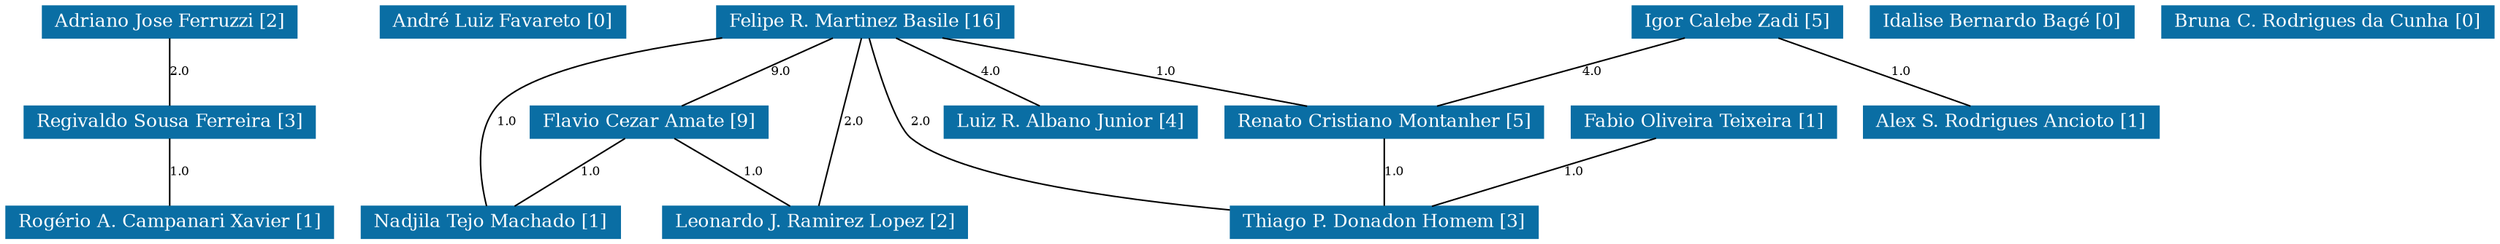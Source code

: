 strict graph grafo2 {
	graph [bb="0,0,1634.5,153",
		id=grafo2,
		overlap=False
	];
	node [fontsize=12,
		label="\N",
		shape=rectangle,
		style=filled
	];
	0	[URL="membro-5813261133047060.html",
		color="#0A6EA4",
		fontcolor="#FFFFFF",
		height=0.29167,
		label="Adriano Jose Ferruzzi [2]",
		pos="107.5,142.5",
		width=2.3194];
	8	[URL="membro-8291123108448027.html",
		color="#0A6EA4",
		fontcolor="#FFFFFF",
		height=0.29167,
		label="Regivaldo Sousa Ferreira [3]",
		pos="107.5,76.5",
		width=2.6528];
	0 -- 8	[fontsize=8,
		label=2.0,
		lp="114,109.5",
		pos="107.5,131.78 107.5,119.75 107.5,99.383 107.5,87.312"];
	12	[URL="membro-5904768897181890.html",
		color="#0A6EA4",
		fontcolor="#FFFFFF",
		height=0.29167,
		label="Rogério A. Campanari Xavier [1]",
		pos="107.5,10.5",
		width=2.9861];
	8 -- 12	[fontsize=8,
		label=1.0,
		lp="114,43.5",
		pos="107.5,65.78 107.5,53.751 107.5,33.383 107.5,21.312"];
	1	[URL="membro-1741814375809802.html",
		color="#0A6EA4",
		fontcolor="#FFFFFF",
		height=0.29167,
		label="André Luiz Favareto [0]",
		pos="326.5,142.5",
		width=2.2361];
	2	[URL="membro-9543740522912391.html",
		color="#0A6EA4",
		fontcolor="#FFFFFF",
		height=0.29167,
		label="Fabio Oliveira Teixeira [1]",
		pos="1115.5,76.5",
		width=2.4167];
	13	[URL="membro-6109272293288485.html",
		color="#0A6EA4",
		fontcolor="#FFFFFF",
		height=0.29167,
		label="Thiago P. Donadon Homem [3]",
		pos="905.5,10.5",
		width=2.8056];
	2 -- 13	[fontsize=8,
		label=1.0,
		lp="1030,43.5",
		pos="1084.1,65.919 1044.4,53.818 976.45,33.124 936.81,21.042"];
	3	[URL="membro-6413817150886826.html",
		color="#0A6EA4",
		fontcolor="#FFFFFF",
		height=0.29167,
		label="Felipe R. Martinez Basile [16]",
		pos="564.5,142.5",
		width=2.7083];
	3 -- 13	[fontsize=8,
		label=2.0,
		lp="601,76.5",
		pos="567.06,131.88 572.13,113.54 583.89,74.635 594.5,66 626.12,40.269 726,26.039 804.13,18.633"];
	4	[URL="membro-8976791755900010.html",
		color="#0A6EA4",
		fontcolor="#FFFFFF",
		height=0.29167,
		label="Flavio Cezar Amate [9]",
		pos="422.5,76.5",
		width=2.1667];
	3 -- 4	[fontsize=8,
		label=9.0,
		lp="509,109.5",
		pos="543.24,131.92 516.47,119.85 470.74,99.243 443.9,87.147"];
	7	[URL="membro-8754322948547165.html",
		color="#0A6EA4",
		fontcolor="#FFFFFF",
		height=0.29167,
		label="Luiz R. Albano Junior [4]",
		pos="699.5,76.5",
		width=2.3056];
	3 -- 7	[fontsize=8,
		label=4.0,
		lp="647,109.5",
		pos="584.71,131.92 610.16,119.85 653.64,99.243 679.15,87.147"];
	9	[URL="membro-0270118728577579.html",
		color="#0A6EA4",
		fontcolor="#FFFFFF",
		height=0.29167,
		label="Renato Cristiano Montanher [5]",
		pos="905.5,76.5",
		width=2.9028];
	3 -- 9	[fontsize=8,
		label=1.0,
		lp="762,109.5",
		pos="615.18,131.99 679.66,119.89 790.35,99.113 854.82,87.012"];
	14	[URL="membro-0112108049902805.html",
		color="#0A6EA4",
		fontcolor="#FFFFFF",
		height=0.29167,
		label="Nadjila Tejo Machado [1]",
		pos="318.5,10.5",
		width=2.3611];
	3 -- 14	[fontsize=8,
		label=1.0,
		lp="329,76.5",
		pos="470.51,132 410.99,123.87 341.74,109.79 322.5,87 306.75,68.344 311.78,36.942 315.7,21.163"];
	15	[URL="membro-4323140190774391.html",
		color="#0A6EA4",
		fontcolor="#FFFFFF",
		height=0.29167,
		label="Leonardo J. Ramirez Lopez [2]",
		pos="531.5,10.5",
		width=2.7778];
	3 -- 15	[fontsize=8,
		label=2.0,
		lp="557,76.5",
		pos="562.01,131.86 559.2,120.97 554.5,102.72 550.5,87 544.5,63.421 537.55,35.674 533.94,21.277"];
	4 -- 14	[fontsize=8,
		label=1.0,
		lp="384,43.5",
		pos="406.7,65.78 387.04,53.681 353.67,33.146 334.1,21.102"];
	4 -- 15	[fontsize=8,
		label=1.0,
		lp="491,43.5",
		pos="439.05,65.78 459.66,53.681 494.63,33.146 515.15,21.102"];
	9 -- 13	[fontsize=8,
		label=1.0,
		lp="912,43.5",
		pos="905.5,65.78 905.5,53.751 905.5,33.383 905.5,21.312"];
	5	[URL="membro-0255523082900191.html",
		color="#0A6EA4",
		fontcolor="#FFFFFF",
		height=0.29167,
		label="Idalise Bernardo Bagé [0]",
		pos="1311.5,142.5",
		width=2.4028];
	6	[URL="membro-0150761926799891.html",
		color="#0A6EA4",
		fontcolor="#FFFFFF",
		height=0.29167,
		label="Igor Calebe Zadi [5]",
		pos="1137.5,142.5",
		width=1.9167];
	6 -- 9	[fontsize=8,
		label=4.0,
		lp="1042,109.5",
		pos="1103,131.99 1059.2,119.9 984.06,99.172 940.17,87.065"];
	10	[URL="membro-7290375482443455.html",
		color="#0A6EA4",
		fontcolor="#FFFFFF",
		height=0.29167,
		label="Alex S. Rodrigues Ancioto [1]",
		pos="1317.5,76.5",
		width=2.6944];
	6 -- 10	[fontsize=8,
		label=1.0,
		lp="1245,109.5",
		pos="1164.4,131.92 1198.5,119.82 1256.7,99.124 1290.7,87.042"];
	11	[URL="membro-5631261956953546.html",
		color="#0A6EA4",
		fontcolor="#FFFFFF",
		height=0.29167,
		label="Bruna C. Rodrigues da Cunha [0]",
		pos="1525.5,142.5",
		width=3.0278];
}
